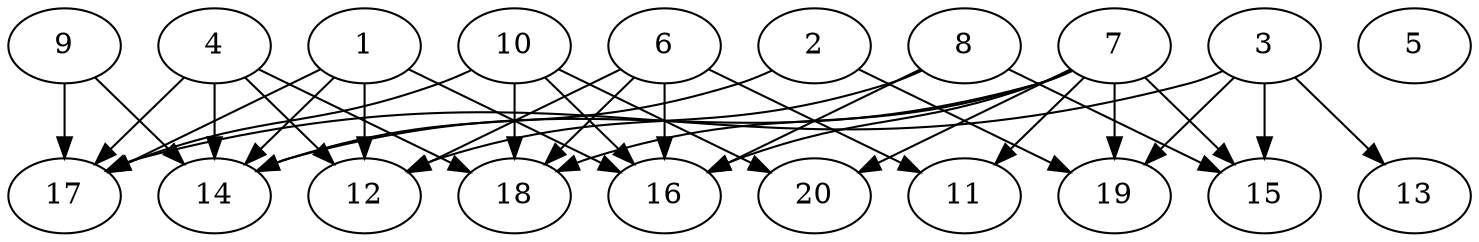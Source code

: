 // DAG automatically generated by daggen at Thu Oct  3 13:58:43 2019
// ./daggen --dot -n 20 --ccr 0.5 --fat 0.9 --regular 0.7 --density 0.5 --mindata 5242880 --maxdata 52428800 
digraph G {
  1 [size="102688768", alpha="0.03", expect_size="51344384"] 
  1 -> 12 [size ="51344384"]
  1 -> 14 [size ="51344384"]
  1 -> 16 [size ="51344384"]
  1 -> 17 [size ="51344384"]
  2 [size="35962880", alpha="0.06", expect_size="17981440"] 
  2 -> 14 [size ="17981440"]
  2 -> 19 [size ="17981440"]
  3 [size="89255936", alpha="0.01", expect_size="44627968"] 
  3 -> 13 [size ="44627968"]
  3 -> 15 [size ="44627968"]
  3 -> 17 [size ="44627968"]
  3 -> 19 [size ="44627968"]
  4 [size="28239872", alpha="0.14", expect_size="14119936"] 
  4 -> 12 [size ="14119936"]
  4 -> 14 [size ="14119936"]
  4 -> 17 [size ="14119936"]
  4 -> 18 [size ="14119936"]
  5 [size="33097728", alpha="0.06", expect_size="16548864"] 
  6 [size="104470528", alpha="0.01", expect_size="52235264"] 
  6 -> 11 [size ="52235264"]
  6 -> 12 [size ="52235264"]
  6 -> 16 [size ="52235264"]
  6 -> 18 [size ="52235264"]
  7 [size="47798272", alpha="0.00", expect_size="23899136"] 
  7 -> 11 [size ="23899136"]
  7 -> 14 [size ="23899136"]
  7 -> 15 [size ="23899136"]
  7 -> 16 [size ="23899136"]
  7 -> 18 [size ="23899136"]
  7 -> 19 [size ="23899136"]
  7 -> 20 [size ="23899136"]
  8 [size="38862848", alpha="0.01", expect_size="19431424"] 
  8 -> 12 [size ="19431424"]
  8 -> 15 [size ="19431424"]
  8 -> 16 [size ="19431424"]
  9 [size="17500160", alpha="0.17", expect_size="8750080"] 
  9 -> 14 [size ="8750080"]
  9 -> 17 [size ="8750080"]
  10 [size="48660480", alpha="0.19", expect_size="24330240"] 
  10 -> 16 [size ="24330240"]
  10 -> 17 [size ="24330240"]
  10 -> 18 [size ="24330240"]
  10 -> 20 [size ="24330240"]
  11 [size="96997376", alpha="0.04", expect_size="48498688"] 
  12 [size="16369664", alpha="0.01", expect_size="8184832"] 
  13 [size="46213120", alpha="0.03", expect_size="23106560"] 
  14 [size="51728384", alpha="0.15", expect_size="25864192"] 
  15 [size="21194752", alpha="0.10", expect_size="10597376"] 
  16 [size="51394560", alpha="0.20", expect_size="25697280"] 
  17 [size="56207360", alpha="0.18", expect_size="28103680"] 
  18 [size="56655872", alpha="0.16", expect_size="28327936"] 
  19 [size="63377408", alpha="0.04", expect_size="31688704"] 
  20 [size="49020928", alpha="0.19", expect_size="24510464"] 
}
